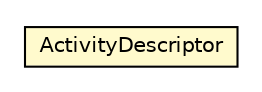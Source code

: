 #!/usr/local/bin/dot
#
# Class diagram 
# Generated by UMLGraph version 5.1 (http://www.umlgraph.org/)
#

digraph G {
	edge [fontname="Helvetica",fontsize=10,labelfontname="Helvetica",labelfontsize=10];
	node [fontname="Helvetica",fontsize=10,shape=plaintext];
	nodesep=0.25;
	ranksep=0.5;
	// org.androidtransfuse.model.ActivityDescriptor
	c17817 [label=<<table title="org.androidtransfuse.model.ActivityDescriptor" border="0" cellborder="1" cellspacing="0" cellpadding="2" port="p" bgcolor="lemonChiffon" href="./ActivityDescriptor.html">
		<tr><td><table border="0" cellspacing="0" cellpadding="1">
<tr><td align="center" balign="center"> ActivityDescriptor </td></tr>
		</table></td></tr>
		</table>>, fontname="Helvetica", fontcolor="black", fontsize=10.0];
}

